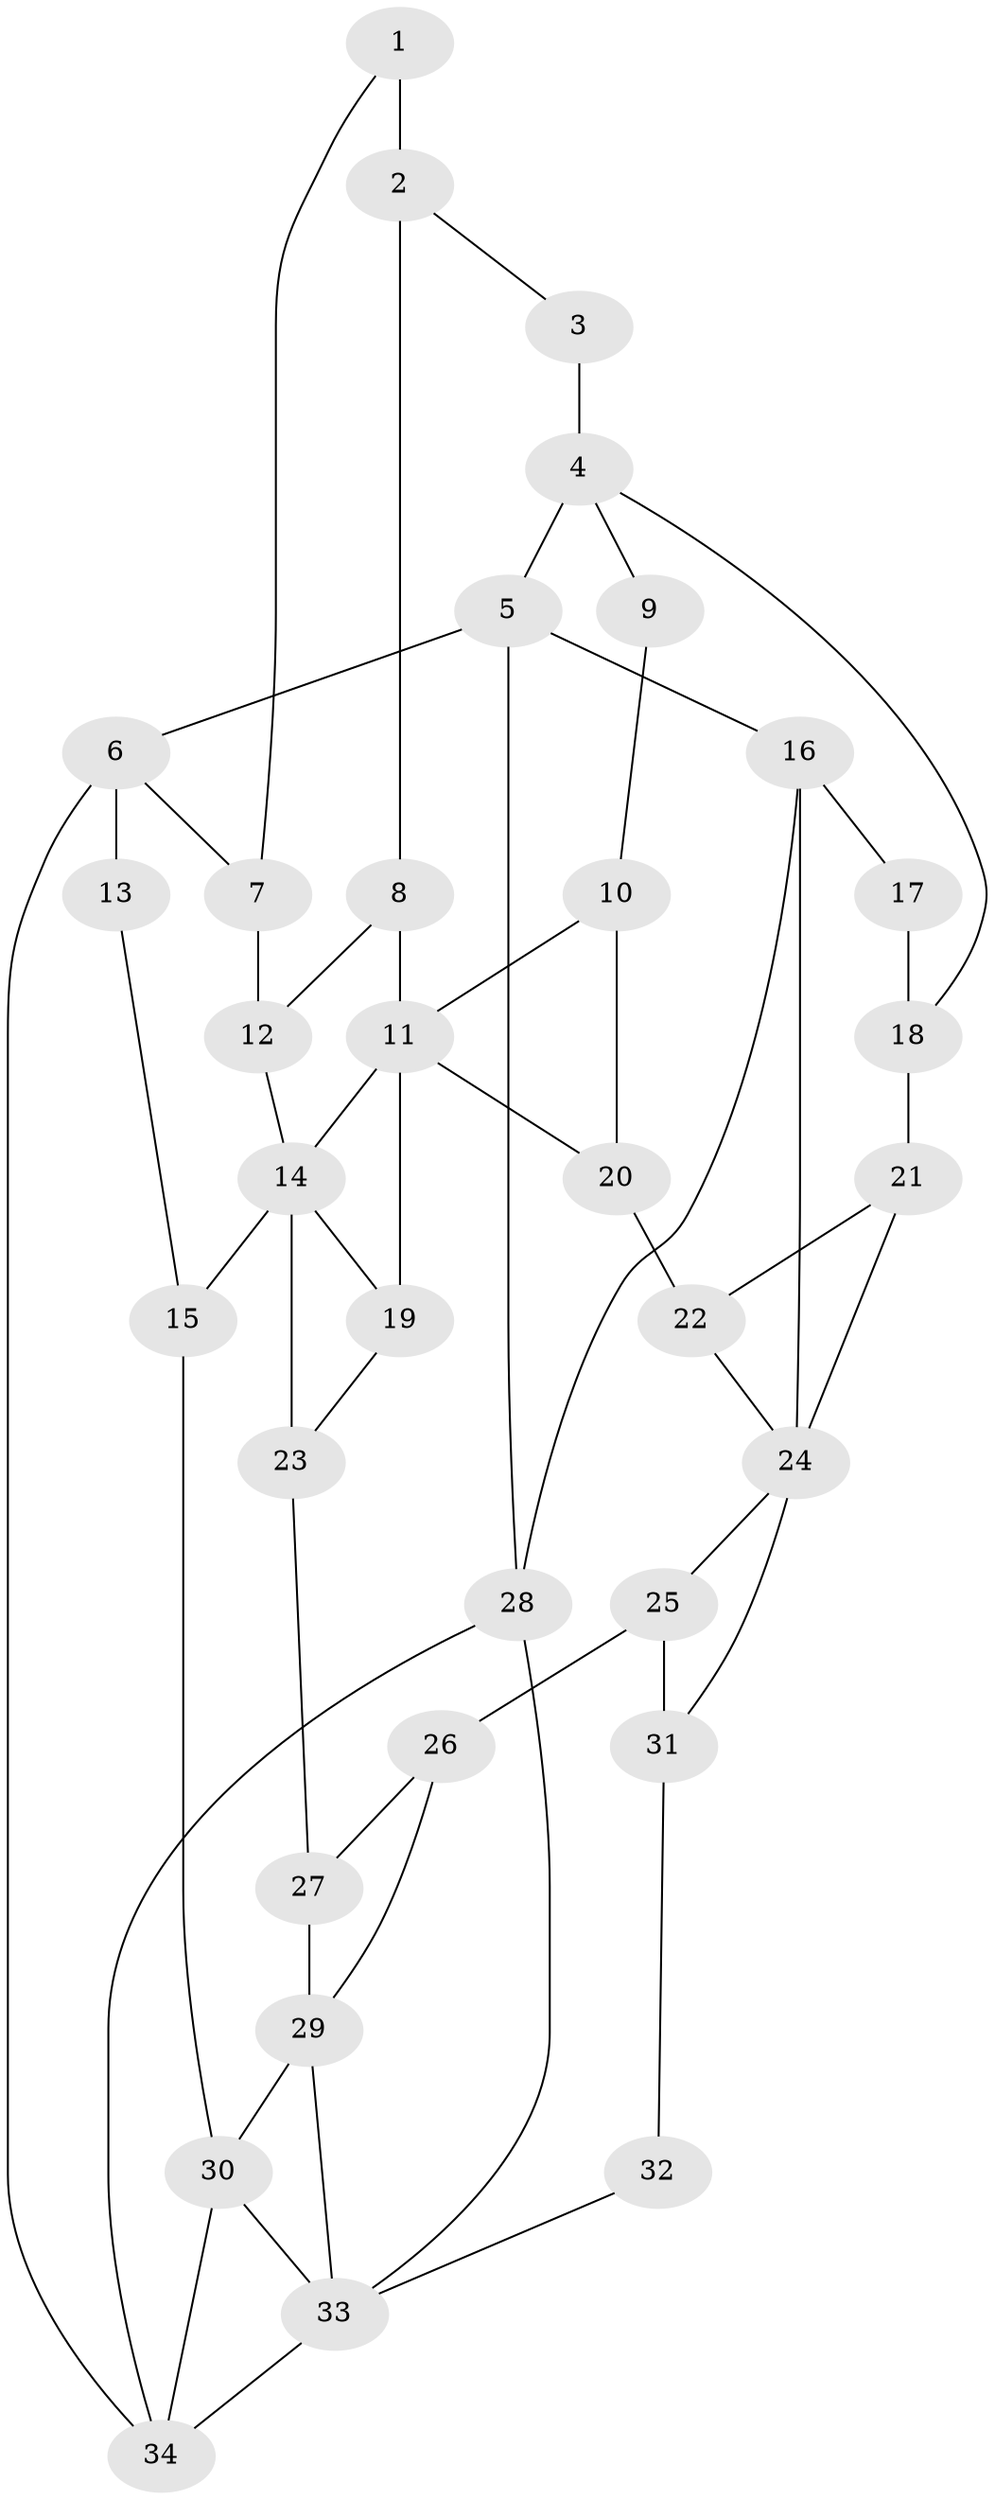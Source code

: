 // original degree distribution, {3: 0.029411764705882353, 4: 0.20588235294117646, 5: 0.5882352941176471, 6: 0.17647058823529413}
// Generated by graph-tools (version 1.1) at 2025/38/03/09/25 02:38:43]
// undirected, 34 vertices, 56 edges
graph export_dot {
graph [start="1"]
  node [color=gray90,style=filled];
  1;
  2;
  3;
  4;
  5;
  6;
  7;
  8;
  9;
  10;
  11;
  12;
  13;
  14;
  15;
  16;
  17;
  18;
  19;
  20;
  21;
  22;
  23;
  24;
  25;
  26;
  27;
  28;
  29;
  30;
  31;
  32;
  33;
  34;
  1 -- 2 [weight=2.0];
  1 -- 7 [weight=1.0];
  2 -- 3 [weight=2.0];
  2 -- 8 [weight=2.0];
  3 -- 4 [weight=2.0];
  4 -- 5 [weight=1.0];
  4 -- 9 [weight=2.0];
  4 -- 18 [weight=1.0];
  5 -- 6 [weight=1.0];
  5 -- 16 [weight=1.0];
  5 -- 28 [weight=1.0];
  6 -- 7 [weight=1.0];
  6 -- 13 [weight=2.0];
  6 -- 34 [weight=1.0];
  7 -- 12 [weight=1.0];
  8 -- 11 [weight=2.0];
  8 -- 12 [weight=1.0];
  9 -- 10 [weight=1.0];
  10 -- 11 [weight=1.0];
  10 -- 20 [weight=1.0];
  11 -- 14 [weight=1.0];
  11 -- 19 [weight=1.0];
  11 -- 20 [weight=1.0];
  12 -- 14 [weight=1.0];
  13 -- 15 [weight=1.0];
  14 -- 15 [weight=2.0];
  14 -- 19 [weight=1.0];
  14 -- 23 [weight=1.0];
  15 -- 30 [weight=2.0];
  16 -- 17 [weight=2.0];
  16 -- 24 [weight=2.0];
  16 -- 28 [weight=1.0];
  17 -- 18 [weight=1.0];
  18 -- 21 [weight=1.0];
  19 -- 23 [weight=1.0];
  20 -- 22 [weight=1.0];
  21 -- 22 [weight=1.0];
  21 -- 24 [weight=1.0];
  22 -- 24 [weight=1.0];
  23 -- 27 [weight=1.0];
  24 -- 25 [weight=1.0];
  24 -- 31 [weight=1.0];
  25 -- 26 [weight=1.0];
  25 -- 31 [weight=1.0];
  26 -- 27 [weight=1.0];
  26 -- 29 [weight=1.0];
  27 -- 29 [weight=1.0];
  28 -- 33 [weight=1.0];
  28 -- 34 [weight=1.0];
  29 -- 30 [weight=2.0];
  29 -- 33 [weight=1.0];
  30 -- 33 [weight=1.0];
  30 -- 34 [weight=1.0];
  31 -- 32 [weight=1.0];
  32 -- 33 [weight=2.0];
  33 -- 34 [weight=1.0];
}
